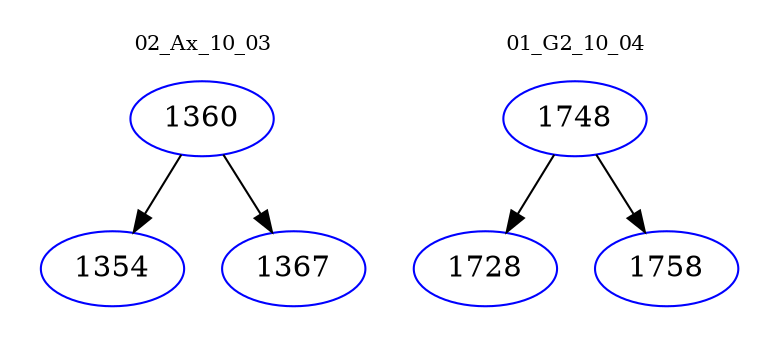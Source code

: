 digraph{
subgraph cluster_0 {
color = white
label = "02_Ax_10_03";
fontsize=10;
T0_1360 [label="1360", color="blue"]
T0_1360 -> T0_1354 [color="black"]
T0_1354 [label="1354", color="blue"]
T0_1360 -> T0_1367 [color="black"]
T0_1367 [label="1367", color="blue"]
}
subgraph cluster_1 {
color = white
label = "01_G2_10_04";
fontsize=10;
T1_1748 [label="1748", color="blue"]
T1_1748 -> T1_1728 [color="black"]
T1_1728 [label="1728", color="blue"]
T1_1748 -> T1_1758 [color="black"]
T1_1758 [label="1758", color="blue"]
}
}

